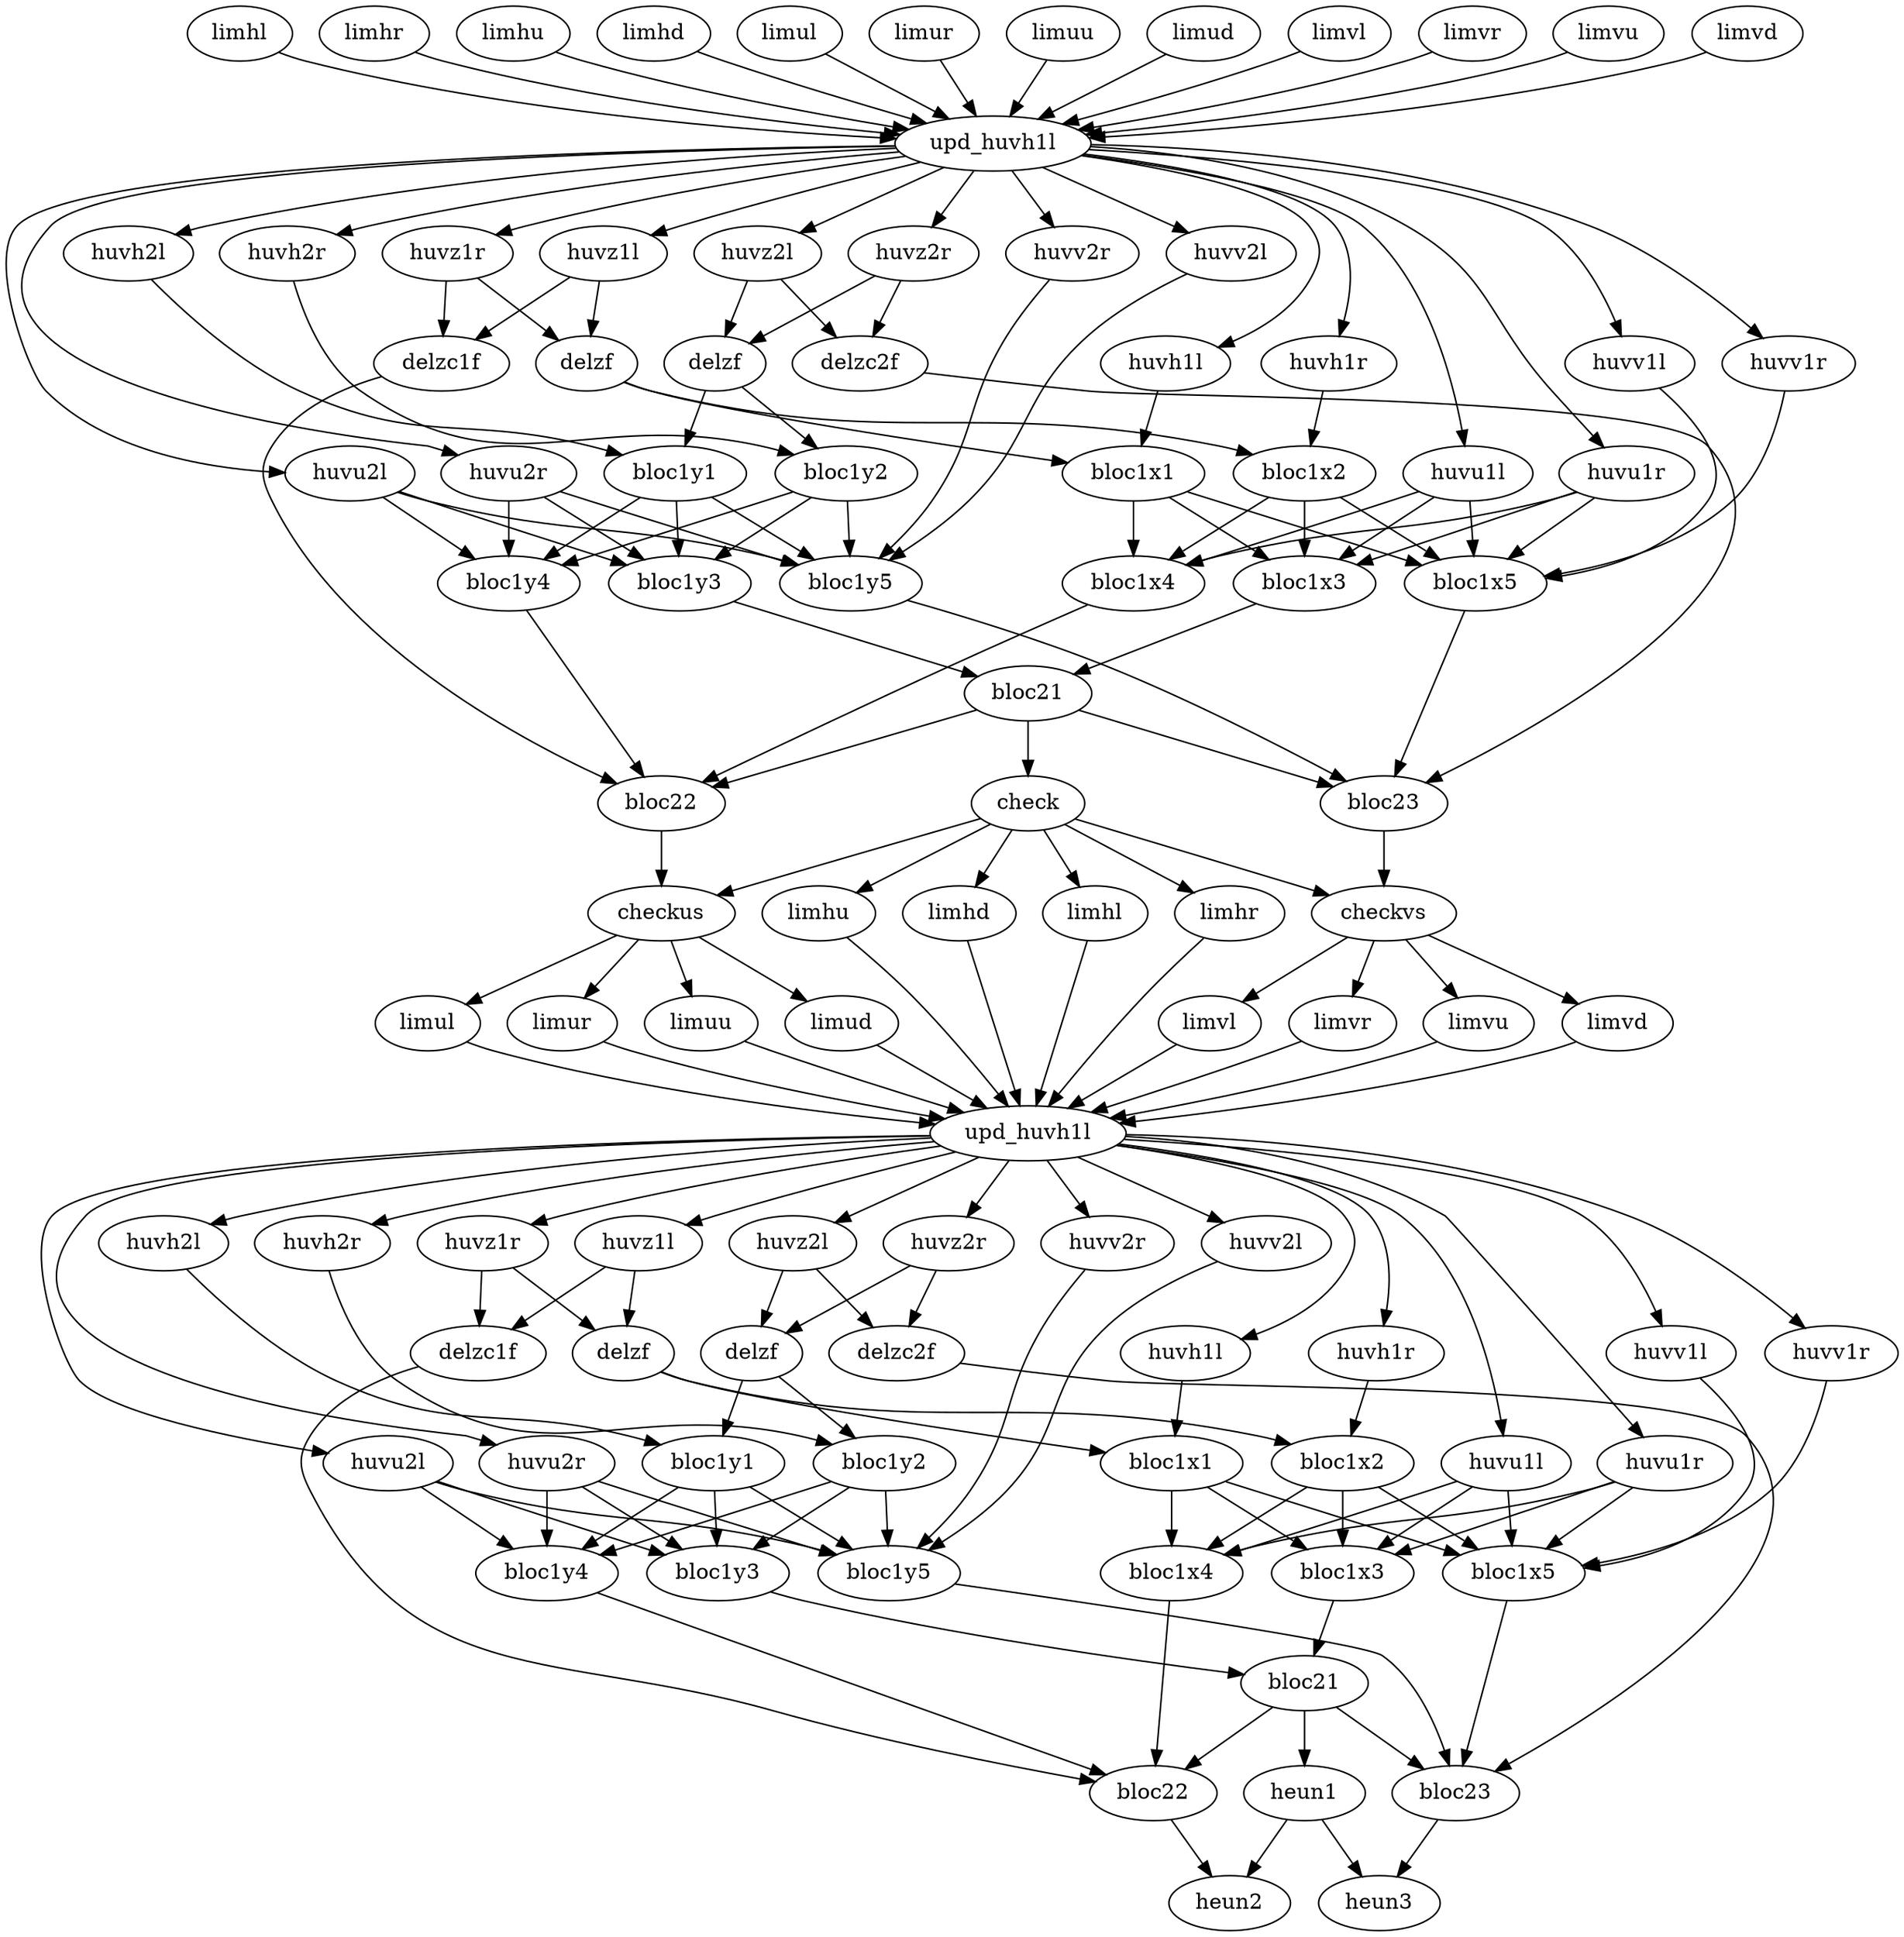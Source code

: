 strict digraph  {
	node [label="\N"];
	0	 [label=limhl];
	12	 [label=upd_huvh1l];
	0 -> 12;
	1	 [label=limhr];
	1 -> 12;
	2	 [label=limhu];
	2 -> 12;
	3	 [label=limhd];
	3 -> 12;
	4	 [label=limul];
	4 -> 12;
	5	 [label=limur];
	5 -> 12;
	6	 [label=limuu];
	6 -> 12;
	7	 [label=limud];
	7 -> 12;
	8	 [label=limvl];
	8 -> 12;
	9	 [label=limvr];
	9 -> 12;
	10	 [label=limvu];
	10 -> 12;
	11	 [label=limvd];
	11 -> 12;
	13	 [label=huvh1l];
	12 -> 13;
	14	 [label=huvh1r];
	12 -> 14;
	15	 [label=huvu1l];
	12 -> 15;
	16	 [label=huvu1r];
	12 -> 16;
	17	 [label=huvv1l];
	12 -> 17;
	18	 [label=huvv1r];
	12 -> 18;
	19	 [label=huvz1l];
	12 -> 19;
	20	 [label=huvz1r];
	12 -> 20;
	21	 [label=huvh2l];
	12 -> 21;
	22	 [label=huvh2r];
	12 -> 22;
	23	 [label=huvu2l];
	12 -> 23;
	24	 [label=huvu2r];
	12 -> 24;
	25	 [label=huvv2l];
	12 -> 25;
	26	 [label=huvv2r];
	12 -> 26;
	27	 [label=huvz2l];
	12 -> 27;
	28	 [label=huvz2r];
	12 -> 28;
	33	 [label=bloc1x1];
	13 -> 33;
	34	 [label=bloc1x2];
	14 -> 34;
	35	 [label=bloc1x3];
	15 -> 35;
	36	 [label=bloc1x4];
	15 -> 36;
	37	 [label=bloc1x5];
	15 -> 37;
	16 -> 35;
	16 -> 36;
	16 -> 37;
	17 -> 37;
	18 -> 37;
	29	 [label=delzf];
	19 -> 29;
	30	 [label=delzc1f];
	19 -> 30;
	20 -> 29;
	20 -> 30;
	38	 [label=bloc1y1];
	21 -> 38;
	39	 [label=bloc1y2];
	22 -> 39;
	40	 [label=bloc1y3];
	23 -> 40;
	41	 [label=bloc1y4];
	23 -> 41;
	42	 [label=bloc1y5];
	23 -> 42;
	24 -> 40;
	24 -> 41;
	24 -> 42;
	25 -> 42;
	26 -> 42;
	31	 [label=delzf];
	27 -> 31;
	32	 [label=delzc2f];
	27 -> 32;
	28 -> 31;
	28 -> 32;
	29 -> 33;
	29 -> 34;
	44	 [label=bloc22];
	30 -> 44;
	31 -> 38;
	31 -> 39;
	45	 [label=bloc23];
	32 -> 45;
	33 -> 35;
	33 -> 36;
	33 -> 37;
	34 -> 35;
	34 -> 36;
	34 -> 37;
	43	 [label=bloc21];
	35 -> 43;
	36 -> 44;
	37 -> 45;
	38 -> 40;
	38 -> 41;
	38 -> 42;
	39 -> 40;
	39 -> 41;
	39 -> 42;
	40 -> 43;
	41 -> 44;
	42 -> 45;
	43 -> 44;
	43 -> 45;
	46	 [label=check];
	43 -> 46;
	47	 [label=checkus];
	44 -> 47;
	48	 [label=checkvs];
	45 -> 48;
	46 -> 47;
	46 -> 48;
	49	 [label=limhl];
	46 -> 49;
	50	 [label=limhr];
	46 -> 50;
	51	 [label=limhu];
	46 -> 51;
	52	 [label=limhd];
	46 -> 52;
	53	 [label=limul];
	47 -> 53;
	54	 [label=limur];
	47 -> 54;
	55	 [label=limuu];
	47 -> 55;
	56	 [label=limud];
	47 -> 56;
	57	 [label=limvl];
	48 -> 57;
	58	 [label=limvr];
	48 -> 58;
	59	 [label=limvu];
	48 -> 59;
	60	 [label=limvd];
	48 -> 60;
	61	 [label=upd_huvh1l];
	49 -> 61;
	50 -> 61;
	51 -> 61;
	52 -> 61;
	53 -> 61;
	54 -> 61;
	55 -> 61;
	56 -> 61;
	57 -> 61;
	58 -> 61;
	59 -> 61;
	60 -> 61;
	62	 [label=huvh1l];
	61 -> 62;
	63	 [label=huvh1r];
	61 -> 63;
	64	 [label=huvu1l];
	61 -> 64;
	65	 [label=huvu1r];
	61 -> 65;
	66	 [label=huvv1l];
	61 -> 66;
	67	 [label=huvv1r];
	61 -> 67;
	68	 [label=huvz1l];
	61 -> 68;
	69	 [label=huvz1r];
	61 -> 69;
	70	 [label=huvh2l];
	61 -> 70;
	71	 [label=huvh2r];
	61 -> 71;
	72	 [label=huvu2l];
	61 -> 72;
	73	 [label=huvu2r];
	61 -> 73;
	74	 [label=huvv2l];
	61 -> 74;
	75	 [label=huvv2r];
	61 -> 75;
	76	 [label=huvz2l];
	61 -> 76;
	77	 [label=huvz2r];
	61 -> 77;
	82	 [label=bloc1x1];
	62 -> 82;
	83	 [label=bloc1x2];
	63 -> 83;
	84	 [label=bloc1x3];
	64 -> 84;
	85	 [label=bloc1x4];
	64 -> 85;
	86	 [label=bloc1x5];
	64 -> 86;
	65 -> 84;
	65 -> 85;
	65 -> 86;
	66 -> 86;
	67 -> 86;
	78	 [label=delzf];
	68 -> 78;
	79	 [label=delzc1f];
	68 -> 79;
	69 -> 78;
	69 -> 79;
	87	 [label=bloc1y1];
	70 -> 87;
	88	 [label=bloc1y2];
	71 -> 88;
	89	 [label=bloc1y3];
	72 -> 89;
	90	 [label=bloc1y4];
	72 -> 90;
	91	 [label=bloc1y5];
	72 -> 91;
	73 -> 89;
	73 -> 90;
	73 -> 91;
	74 -> 91;
	75 -> 91;
	80	 [label=delzf];
	76 -> 80;
	81	 [label=delzc2f];
	76 -> 81;
	77 -> 80;
	77 -> 81;
	78 -> 82;
	78 -> 83;
	93	 [label=bloc22];
	79 -> 93;
	80 -> 87;
	80 -> 88;
	94	 [label=bloc23];
	81 -> 94;
	82 -> 84;
	82 -> 85;
	82 -> 86;
	83 -> 84;
	83 -> 85;
	83 -> 86;
	92	 [label=bloc21];
	84 -> 92;
	85 -> 93;
	86 -> 94;
	87 -> 89;
	87 -> 90;
	87 -> 91;
	88 -> 89;
	88 -> 90;
	88 -> 91;
	89 -> 92;
	90 -> 93;
	91 -> 94;
	92 -> 93;
	92 -> 94;
	95	 [label=heun1];
	92 -> 95;
	96	 [label=heun2];
	93 -> 96;
	97	 [label=heun3];
	94 -> 97;
	95 -> 96;
	95 -> 97;
}
